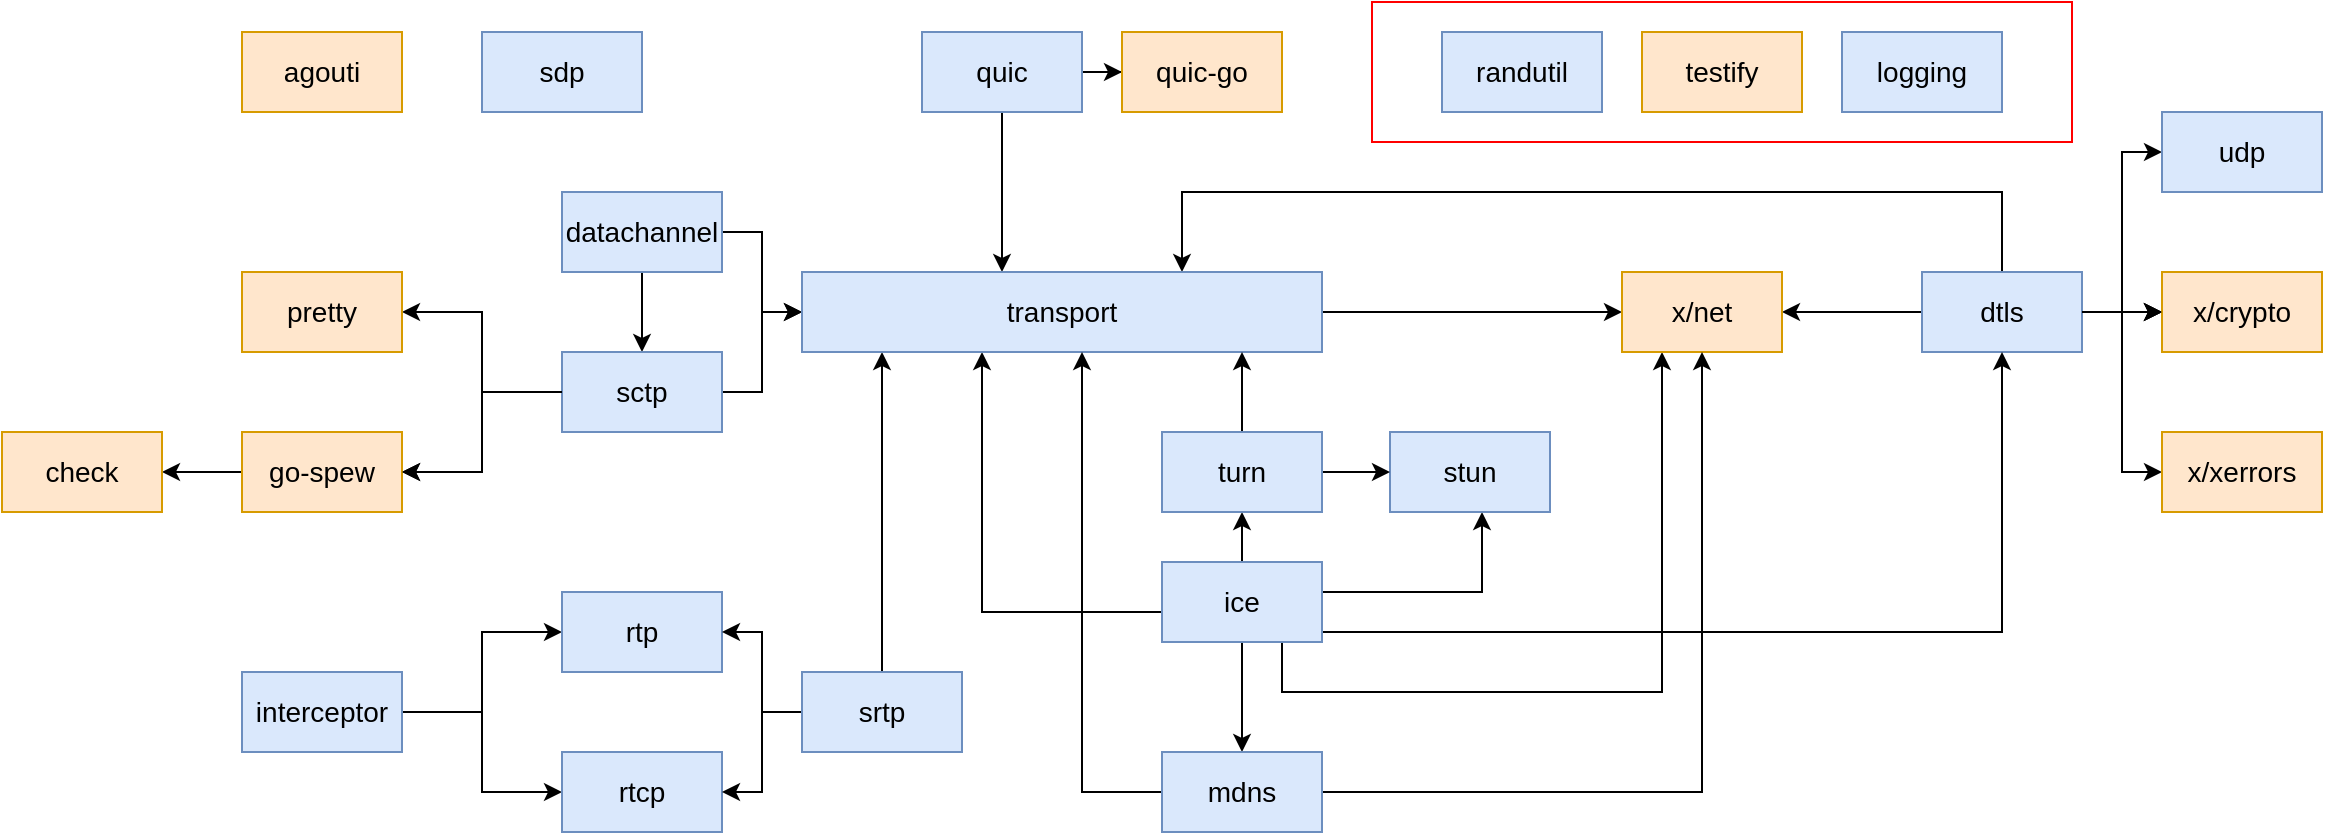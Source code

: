 <mxfile version="13.5.4" type="github">
  <diagram id="Lim0YgTXz2O0rFs0yIkb" name="webrtc">
    <mxGraphModel dx="2317" dy="607" grid="1" gridSize="10" guides="1" tooltips="1" connect="1" arrows="1" fold="1" page="1" pageScale="1" pageWidth="827" pageHeight="1169" math="0" shadow="0">
      <root>
        <mxCell id="0" />
        <mxCell id="1" parent="0" />
        <mxCell id="bV21DThOPWdY1BmrYom6-84" value="" style="rounded=0;whiteSpace=wrap;html=1;fontSize=14;fillColor=none;strokeColor=#FF0000;" vertex="1" parent="1">
          <mxGeometry x="325" y="265" width="350" height="70" as="geometry" />
        </mxCell>
        <mxCell id="bV21DThOPWdY1BmrYom6-17" style="edgeStyle=orthogonalEdgeStyle;rounded=0;orthogonalLoop=1;jettySize=auto;html=1;fontSize=14;" edge="1" parent="1" source="bV21DThOPWdY1BmrYom6-1" target="bV21DThOPWdY1BmrYom6-10">
          <mxGeometry relative="1" as="geometry" />
        </mxCell>
        <mxCell id="bV21DThOPWdY1BmrYom6-19" style="edgeStyle=orthogonalEdgeStyle;rounded=0;orthogonalLoop=1;jettySize=auto;html=1;fontSize=14;" edge="1" parent="1" source="bV21DThOPWdY1BmrYom6-1" target="bV21DThOPWdY1BmrYom6-13">
          <mxGeometry relative="1" as="geometry" />
        </mxCell>
        <mxCell id="bV21DThOPWdY1BmrYom6-1" value="datachannel" style="rounded=0;whiteSpace=wrap;html=1;fontSize=14;fillColor=#dae8fc;strokeColor=#6c8ebf;" vertex="1" parent="1">
          <mxGeometry x="-80" y="360" width="80" height="40" as="geometry" />
        </mxCell>
        <mxCell id="bV21DThOPWdY1BmrYom6-58" style="edgeStyle=orthogonalEdgeStyle;rounded=0;orthogonalLoop=1;jettySize=auto;html=1;fontSize=14;" edge="1" parent="1" source="bV21DThOPWdY1BmrYom6-2" target="bV21DThOPWdY1BmrYom6-13">
          <mxGeometry relative="1" as="geometry">
            <Array as="points">
              <mxPoint x="640" y="360" />
              <mxPoint x="230" y="360" />
            </Array>
          </mxGeometry>
        </mxCell>
        <mxCell id="bV21DThOPWdY1BmrYom6-60" style="edgeStyle=orthogonalEdgeStyle;rounded=0;orthogonalLoop=1;jettySize=auto;html=1;fontSize=14;" edge="1" parent="1" source="bV21DThOPWdY1BmrYom6-2" target="bV21DThOPWdY1BmrYom6-59">
          <mxGeometry relative="1" as="geometry">
            <Array as="points">
              <mxPoint x="700" y="420" />
              <mxPoint x="700" y="340" />
            </Array>
          </mxGeometry>
        </mxCell>
        <mxCell id="bV21DThOPWdY1BmrYom6-61" style="edgeStyle=orthogonalEdgeStyle;rounded=0;orthogonalLoop=1;jettySize=auto;html=1;fontSize=14;" edge="1" parent="1" source="bV21DThOPWdY1BmrYom6-2" target="bV21DThOPWdY1BmrYom6-16">
          <mxGeometry relative="1" as="geometry">
            <Array as="points">
              <mxPoint x="560" y="420" />
              <mxPoint x="560" y="420" />
            </Array>
          </mxGeometry>
        </mxCell>
        <mxCell id="bV21DThOPWdY1BmrYom6-64" style="edgeStyle=orthogonalEdgeStyle;rounded=0;orthogonalLoop=1;jettySize=auto;html=1;fontSize=14;" edge="1" parent="1" source="bV21DThOPWdY1BmrYom6-2" target="bV21DThOPWdY1BmrYom6-63">
          <mxGeometry relative="1" as="geometry" />
        </mxCell>
        <mxCell id="bV21DThOPWdY1BmrYom6-83" style="edgeStyle=orthogonalEdgeStyle;rounded=0;orthogonalLoop=1;jettySize=auto;html=1;fontSize=14;" edge="1" parent="1" source="bV21DThOPWdY1BmrYom6-2" target="bV21DThOPWdY1BmrYom6-62">
          <mxGeometry relative="1" as="geometry">
            <Array as="points">
              <mxPoint x="700" y="420" />
              <mxPoint x="700" y="500" />
            </Array>
          </mxGeometry>
        </mxCell>
        <mxCell id="bV21DThOPWdY1BmrYom6-2" value="dtls" style="rounded=0;whiteSpace=wrap;html=1;fontSize=14;fillColor=#dae8fc;strokeColor=#6c8ebf;" vertex="1" parent="1">
          <mxGeometry x="600" y="400" width="80" height="40" as="geometry" />
        </mxCell>
        <mxCell id="bV21DThOPWdY1BmrYom6-36" style="edgeStyle=orthogonalEdgeStyle;rounded=0;orthogonalLoop=1;jettySize=auto;html=1;fontSize=14;" edge="1" parent="1" source="bV21DThOPWdY1BmrYom6-3" target="bV21DThOPWdY1BmrYom6-2">
          <mxGeometry relative="1" as="geometry">
            <Array as="points">
              <mxPoint x="640" y="580" />
            </Array>
          </mxGeometry>
        </mxCell>
        <mxCell id="bV21DThOPWdY1BmrYom6-40" style="edgeStyle=orthogonalEdgeStyle;rounded=0;orthogonalLoop=1;jettySize=auto;html=1;fontSize=14;" edge="1" parent="1" source="bV21DThOPWdY1BmrYom6-3" target="bV21DThOPWdY1BmrYom6-39">
          <mxGeometry relative="1" as="geometry">
            <Array as="points">
              <mxPoint x="260" y="600" />
              <mxPoint x="260" y="600" />
            </Array>
          </mxGeometry>
        </mxCell>
        <mxCell id="bV21DThOPWdY1BmrYom6-42" style="edgeStyle=orthogonalEdgeStyle;rounded=0;orthogonalLoop=1;jettySize=auto;html=1;fontSize=14;" edge="1" parent="1" source="bV21DThOPWdY1BmrYom6-3" target="bV21DThOPWdY1BmrYom6-41">
          <mxGeometry relative="1" as="geometry">
            <Array as="points">
              <mxPoint x="380" y="560" />
            </Array>
          </mxGeometry>
        </mxCell>
        <mxCell id="bV21DThOPWdY1BmrYom6-43" style="edgeStyle=orthogonalEdgeStyle;rounded=0;orthogonalLoop=1;jettySize=auto;html=1;fontSize=14;" edge="1" parent="1" source="bV21DThOPWdY1BmrYom6-3" target="bV21DThOPWdY1BmrYom6-13">
          <mxGeometry relative="1" as="geometry">
            <Array as="points">
              <mxPoint x="130" y="570" />
            </Array>
          </mxGeometry>
        </mxCell>
        <mxCell id="bV21DThOPWdY1BmrYom6-45" style="edgeStyle=orthogonalEdgeStyle;rounded=0;orthogonalLoop=1;jettySize=auto;html=1;fontSize=14;" edge="1" parent="1" source="bV21DThOPWdY1BmrYom6-3" target="bV21DThOPWdY1BmrYom6-44">
          <mxGeometry relative="1" as="geometry" />
        </mxCell>
        <mxCell id="bV21DThOPWdY1BmrYom6-47" style="edgeStyle=orthogonalEdgeStyle;rounded=0;orthogonalLoop=1;jettySize=auto;html=1;fontSize=14;" edge="1" parent="1" source="bV21DThOPWdY1BmrYom6-3" target="bV21DThOPWdY1BmrYom6-16">
          <mxGeometry relative="1" as="geometry">
            <Array as="points">
              <mxPoint x="280" y="610" />
              <mxPoint x="470" y="610" />
            </Array>
          </mxGeometry>
        </mxCell>
        <mxCell id="bV21DThOPWdY1BmrYom6-3" value="ice" style="rounded=0;whiteSpace=wrap;html=1;fontSize=14;fillColor=#dae8fc;strokeColor=#6c8ebf;" vertex="1" parent="1">
          <mxGeometry x="220" y="545" width="80" height="40" as="geometry" />
        </mxCell>
        <mxCell id="bV21DThOPWdY1BmrYom6-34" style="edgeStyle=orthogonalEdgeStyle;rounded=0;orthogonalLoop=1;jettySize=auto;html=1;fontSize=14;" edge="1" parent="1" source="bV21DThOPWdY1BmrYom6-4" target="bV21DThOPWdY1BmrYom6-9">
          <mxGeometry relative="1" as="geometry">
            <mxPoint x="-240" y="520" as="targetPoint" />
          </mxGeometry>
        </mxCell>
        <mxCell id="bV21DThOPWdY1BmrYom6-35" style="edgeStyle=orthogonalEdgeStyle;rounded=0;orthogonalLoop=1;jettySize=auto;html=1;fontSize=14;" edge="1" parent="1" source="bV21DThOPWdY1BmrYom6-4" target="bV21DThOPWdY1BmrYom6-8">
          <mxGeometry relative="1" as="geometry" />
        </mxCell>
        <mxCell id="bV21DThOPWdY1BmrYom6-4" value="interceptor" style="rounded=0;whiteSpace=wrap;html=1;fontSize=14;fillColor=#dae8fc;strokeColor=#6c8ebf;" vertex="1" parent="1">
          <mxGeometry x="-240" y="600" width="80" height="40" as="geometry" />
        </mxCell>
        <mxCell id="bV21DThOPWdY1BmrYom6-5" value="logging" style="rounded=0;whiteSpace=wrap;html=1;fontSize=14;fillColor=#dae8fc;strokeColor=#6c8ebf;" vertex="1" parent="1">
          <mxGeometry x="560" y="280" width="80" height="40" as="geometry" />
        </mxCell>
        <mxCell id="bV21DThOPWdY1BmrYom6-69" style="edgeStyle=orthogonalEdgeStyle;rounded=0;orthogonalLoop=1;jettySize=auto;html=1;fontSize=14;" edge="1" parent="1" source="bV21DThOPWdY1BmrYom6-6" target="bV21DThOPWdY1BmrYom6-13">
          <mxGeometry relative="1" as="geometry">
            <Array as="points">
              <mxPoint x="140" y="380" />
              <mxPoint x="140" y="380" />
            </Array>
          </mxGeometry>
        </mxCell>
        <mxCell id="bV21DThOPWdY1BmrYom6-72" style="edgeStyle=orthogonalEdgeStyle;rounded=0;orthogonalLoop=1;jettySize=auto;html=1;fontSize=14;" edge="1" parent="1" source="bV21DThOPWdY1BmrYom6-6" target="bV21DThOPWdY1BmrYom6-71">
          <mxGeometry relative="1" as="geometry" />
        </mxCell>
        <mxCell id="bV21DThOPWdY1BmrYom6-6" value="quic" style="rounded=0;whiteSpace=wrap;html=1;fontSize=14;fillColor=#dae8fc;strokeColor=#6c8ebf;" vertex="1" parent="1">
          <mxGeometry x="100" y="280" width="80" height="40" as="geometry" />
        </mxCell>
        <mxCell id="bV21DThOPWdY1BmrYom6-7" value="randutil" style="rounded=0;whiteSpace=wrap;html=1;fontSize=14;fillColor=#dae8fc;strokeColor=#6c8ebf;" vertex="1" parent="1">
          <mxGeometry x="360" y="280" width="80" height="40" as="geometry" />
        </mxCell>
        <mxCell id="bV21DThOPWdY1BmrYom6-8" value="rtcp" style="rounded=0;whiteSpace=wrap;html=1;fontSize=14;fillColor=#dae8fc;strokeColor=#6c8ebf;" vertex="1" parent="1">
          <mxGeometry x="-80" y="640" width="80" height="40" as="geometry" />
        </mxCell>
        <mxCell id="bV21DThOPWdY1BmrYom6-9" value="rtp" style="rounded=0;whiteSpace=wrap;html=1;fontSize=14;fillColor=#dae8fc;strokeColor=#6c8ebf;" vertex="1" parent="1">
          <mxGeometry x="-80" y="560" width="80" height="40" as="geometry" />
        </mxCell>
        <mxCell id="bV21DThOPWdY1BmrYom6-23" style="edgeStyle=orthogonalEdgeStyle;rounded=0;orthogonalLoop=1;jettySize=auto;html=1;fontSize=14;" edge="1" parent="1" source="bV21DThOPWdY1BmrYom6-10" target="bV21DThOPWdY1BmrYom6-13">
          <mxGeometry relative="1" as="geometry" />
        </mxCell>
        <mxCell id="bV21DThOPWdY1BmrYom6-27" style="edgeStyle=orthogonalEdgeStyle;rounded=0;orthogonalLoop=1;jettySize=auto;html=1;fontSize=14;" edge="1" parent="1" source="bV21DThOPWdY1BmrYom6-10" target="bV21DThOPWdY1BmrYom6-25">
          <mxGeometry relative="1" as="geometry" />
        </mxCell>
        <mxCell id="bV21DThOPWdY1BmrYom6-28" style="edgeStyle=orthogonalEdgeStyle;rounded=0;orthogonalLoop=1;jettySize=auto;html=1;fontSize=14;" edge="1" parent="1" source="bV21DThOPWdY1BmrYom6-10" target="bV21DThOPWdY1BmrYom6-26">
          <mxGeometry relative="1" as="geometry" />
        </mxCell>
        <mxCell id="bV21DThOPWdY1BmrYom6-30" style="edgeStyle=orthogonalEdgeStyle;rounded=0;orthogonalLoop=1;jettySize=auto;html=1;fontSize=14;" edge="1" parent="1" source="bV21DThOPWdY1BmrYom6-25" target="bV21DThOPWdY1BmrYom6-29">
          <mxGeometry relative="1" as="geometry" />
        </mxCell>
        <mxCell id="bV21DThOPWdY1BmrYom6-10" value="sctp" style="rounded=0;whiteSpace=wrap;html=1;fontSize=14;fillColor=#dae8fc;strokeColor=#6c8ebf;" vertex="1" parent="1">
          <mxGeometry x="-80" y="440" width="80" height="40" as="geometry" />
        </mxCell>
        <mxCell id="bV21DThOPWdY1BmrYom6-11" value="sdp" style="rounded=0;whiteSpace=wrap;html=1;fontSize=14;fillColor=#dae8fc;strokeColor=#6c8ebf;" vertex="1" parent="1">
          <mxGeometry x="-120" y="280" width="80" height="40" as="geometry" />
        </mxCell>
        <mxCell id="bV21DThOPWdY1BmrYom6-77" style="edgeStyle=orthogonalEdgeStyle;rounded=0;orthogonalLoop=1;jettySize=auto;html=1;fontSize=14;" edge="1" parent="1" source="bV21DThOPWdY1BmrYom6-12" target="bV21DThOPWdY1BmrYom6-13">
          <mxGeometry relative="1" as="geometry">
            <Array as="points">
              <mxPoint x="80" y="480" />
              <mxPoint x="80" y="480" />
            </Array>
          </mxGeometry>
        </mxCell>
        <mxCell id="bV21DThOPWdY1BmrYom6-78" style="edgeStyle=orthogonalEdgeStyle;rounded=0;orthogonalLoop=1;jettySize=auto;html=1;fontSize=14;" edge="1" parent="1" source="bV21DThOPWdY1BmrYom6-12" target="bV21DThOPWdY1BmrYom6-9">
          <mxGeometry relative="1" as="geometry" />
        </mxCell>
        <mxCell id="bV21DThOPWdY1BmrYom6-79" style="edgeStyle=orthogonalEdgeStyle;rounded=0;orthogonalLoop=1;jettySize=auto;html=1;fontSize=14;" edge="1" parent="1" source="bV21DThOPWdY1BmrYom6-12" target="bV21DThOPWdY1BmrYom6-8">
          <mxGeometry relative="1" as="geometry" />
        </mxCell>
        <mxCell id="bV21DThOPWdY1BmrYom6-12" value="srtp" style="rounded=0;whiteSpace=wrap;html=1;fontSize=14;fillColor=#dae8fc;strokeColor=#6c8ebf;" vertex="1" parent="1">
          <mxGeometry x="40" y="600" width="80" height="40" as="geometry" />
        </mxCell>
        <mxCell id="bV21DThOPWdY1BmrYom6-33" style="edgeStyle=orthogonalEdgeStyle;rounded=0;orthogonalLoop=1;jettySize=auto;html=1;fontSize=14;" edge="1" parent="1" source="bV21DThOPWdY1BmrYom6-13" target="bV21DThOPWdY1BmrYom6-16">
          <mxGeometry relative="1" as="geometry" />
        </mxCell>
        <mxCell id="bV21DThOPWdY1BmrYom6-13" value="transport" style="rounded=0;whiteSpace=wrap;html=1;fontSize=14;fillColor=#dae8fc;strokeColor=#6c8ebf;" vertex="1" parent="1">
          <mxGeometry x="40" y="400" width="260" height="40" as="geometry" />
        </mxCell>
        <mxCell id="bV21DThOPWdY1BmrYom6-14" value="agouti" style="rounded=0;whiteSpace=wrap;html=1;fontSize=14;fillColor=#ffe6cc;strokeColor=#d79b00;" vertex="1" parent="1">
          <mxGeometry x="-240" y="280" width="80" height="40" as="geometry" />
        </mxCell>
        <mxCell id="bV21DThOPWdY1BmrYom6-15" value="testify" style="rounded=0;whiteSpace=wrap;html=1;fontSize=14;fillColor=#ffe6cc;strokeColor=#d79b00;" vertex="1" parent="1">
          <mxGeometry x="460" y="280" width="80" height="40" as="geometry" />
        </mxCell>
        <mxCell id="bV21DThOPWdY1BmrYom6-16" value="x/net" style="rounded=0;whiteSpace=wrap;html=1;fontSize=14;fillColor=#ffe6cc;strokeColor=#d79b00;" vertex="1" parent="1">
          <mxGeometry x="450" y="400" width="80" height="40" as="geometry" />
        </mxCell>
        <mxCell id="bV21DThOPWdY1BmrYom6-26" value="pretty" style="rounded=0;whiteSpace=wrap;html=1;fontSize=14;fillColor=#ffe6cc;strokeColor=#d79b00;" vertex="1" parent="1">
          <mxGeometry x="-240" y="400" width="80" height="40" as="geometry" />
        </mxCell>
        <mxCell id="bV21DThOPWdY1BmrYom6-29" value="check" style="rounded=0;whiteSpace=wrap;html=1;fontSize=14;fillColor=#ffe6cc;strokeColor=#d79b00;" vertex="1" parent="1">
          <mxGeometry x="-360" y="480" width="80" height="40" as="geometry" />
        </mxCell>
        <mxCell id="bV21DThOPWdY1BmrYom6-49" style="edgeStyle=orthogonalEdgeStyle;rounded=0;orthogonalLoop=1;jettySize=auto;html=1;fontSize=14;" edge="1" parent="1" source="bV21DThOPWdY1BmrYom6-39" target="bV21DThOPWdY1BmrYom6-13">
          <mxGeometry relative="1" as="geometry">
            <Array as="points">
              <mxPoint x="180" y="660" />
            </Array>
          </mxGeometry>
        </mxCell>
        <mxCell id="bV21DThOPWdY1BmrYom6-50" style="edgeStyle=orthogonalEdgeStyle;rounded=0;orthogonalLoop=1;jettySize=auto;html=1;fontSize=14;" edge="1" parent="1" source="bV21DThOPWdY1BmrYom6-39" target="bV21DThOPWdY1BmrYom6-16">
          <mxGeometry relative="1" as="geometry" />
        </mxCell>
        <mxCell id="bV21DThOPWdY1BmrYom6-39" value="mdns" style="rounded=0;whiteSpace=wrap;html=1;fontSize=14;fillColor=#dae8fc;strokeColor=#6c8ebf;" vertex="1" parent="1">
          <mxGeometry x="220" y="640" width="80" height="40" as="geometry" />
        </mxCell>
        <mxCell id="bV21DThOPWdY1BmrYom6-41" value="stun" style="rounded=0;whiteSpace=wrap;html=1;fontSize=14;fillColor=#dae8fc;strokeColor=#6c8ebf;" vertex="1" parent="1">
          <mxGeometry x="334" y="480" width="80" height="40" as="geometry" />
        </mxCell>
        <mxCell id="bV21DThOPWdY1BmrYom6-54" style="edgeStyle=orthogonalEdgeStyle;rounded=0;orthogonalLoop=1;jettySize=auto;html=1;fontSize=14;" edge="1" parent="1" source="bV21DThOPWdY1BmrYom6-44" target="bV21DThOPWdY1BmrYom6-41">
          <mxGeometry relative="1" as="geometry" />
        </mxCell>
        <mxCell id="bV21DThOPWdY1BmrYom6-55" style="edgeStyle=orthogonalEdgeStyle;rounded=0;orthogonalLoop=1;jettySize=auto;html=1;fontSize=14;" edge="1" parent="1" source="bV21DThOPWdY1BmrYom6-44" target="bV21DThOPWdY1BmrYom6-13">
          <mxGeometry relative="1" as="geometry">
            <Array as="points">
              <mxPoint x="260" y="460" />
              <mxPoint x="260" y="460" />
            </Array>
          </mxGeometry>
        </mxCell>
        <mxCell id="bV21DThOPWdY1BmrYom6-44" value="turn" style="rounded=0;whiteSpace=wrap;html=1;fontSize=14;fillColor=#dae8fc;strokeColor=#6c8ebf;" vertex="1" parent="1">
          <mxGeometry x="220" y="480" width="80" height="40" as="geometry" />
        </mxCell>
        <mxCell id="bV21DThOPWdY1BmrYom6-59" value="udp" style="rounded=0;whiteSpace=wrap;html=1;fontSize=14;fillColor=#dae8fc;strokeColor=#6c8ebf;" vertex="1" parent="1">
          <mxGeometry x="720" y="320" width="80" height="40" as="geometry" />
        </mxCell>
        <mxCell id="bV21DThOPWdY1BmrYom6-62" value="x/xerrors" style="rounded=0;whiteSpace=wrap;html=1;fontSize=14;fillColor=#ffe6cc;strokeColor=#d79b00;" vertex="1" parent="1">
          <mxGeometry x="720" y="480" width="80" height="40" as="geometry" />
        </mxCell>
        <mxCell id="bV21DThOPWdY1BmrYom6-71" value="quic-go" style="rounded=0;whiteSpace=wrap;html=1;fontSize=14;fillColor=#ffe6cc;strokeColor=#d79b00;" vertex="1" parent="1">
          <mxGeometry x="200" y="280" width="80" height="40" as="geometry" />
        </mxCell>
        <mxCell id="bV21DThOPWdY1BmrYom6-25" value="go-spew" style="rounded=0;whiteSpace=wrap;html=1;fontSize=14;fillColor=#ffe6cc;strokeColor=#d79b00;" vertex="1" parent="1">
          <mxGeometry x="-240" y="480" width="80" height="40" as="geometry" />
        </mxCell>
        <mxCell id="bV21DThOPWdY1BmrYom6-75" style="edgeStyle=orthogonalEdgeStyle;rounded=0;orthogonalLoop=1;jettySize=auto;html=1;fontSize=14;" edge="1" parent="1" source="bV21DThOPWdY1BmrYom6-10" target="bV21DThOPWdY1BmrYom6-25">
          <mxGeometry relative="1" as="geometry">
            <mxPoint x="-80" y="460" as="sourcePoint" />
            <mxPoint x="-200" y="520" as="targetPoint" />
          </mxGeometry>
        </mxCell>
        <mxCell id="bV21DThOPWdY1BmrYom6-81" style="edgeStyle=orthogonalEdgeStyle;rounded=0;orthogonalLoop=1;jettySize=auto;html=1;fontSize=14;" edge="1" parent="1" source="bV21DThOPWdY1BmrYom6-2" target="bV21DThOPWdY1BmrYom6-63">
          <mxGeometry relative="1" as="geometry">
            <mxPoint x="760" y="360" as="sourcePoint" />
            <mxPoint x="840" y="430" as="targetPoint" />
          </mxGeometry>
        </mxCell>
        <mxCell id="bV21DThOPWdY1BmrYom6-63" value="x/crypto" style="rounded=0;whiteSpace=wrap;html=1;fontSize=14;fillColor=#ffe6cc;strokeColor=#d79b00;" vertex="1" parent="1">
          <mxGeometry x="720" y="400" width="80" height="40" as="geometry" />
        </mxCell>
        <mxCell id="bV21DThOPWdY1BmrYom6-82" style="edgeStyle=orthogonalEdgeStyle;rounded=0;orthogonalLoop=1;jettySize=auto;html=1;fontSize=14;" edge="1" parent="1" source="bV21DThOPWdY1BmrYom6-2" target="bV21DThOPWdY1BmrYom6-63">
          <mxGeometry relative="1" as="geometry">
            <mxPoint x="680" y="420" as="sourcePoint" />
            <mxPoint x="780" y="360" as="targetPoint" />
            <Array as="points" />
          </mxGeometry>
        </mxCell>
      </root>
    </mxGraphModel>
  </diagram>
</mxfile>
